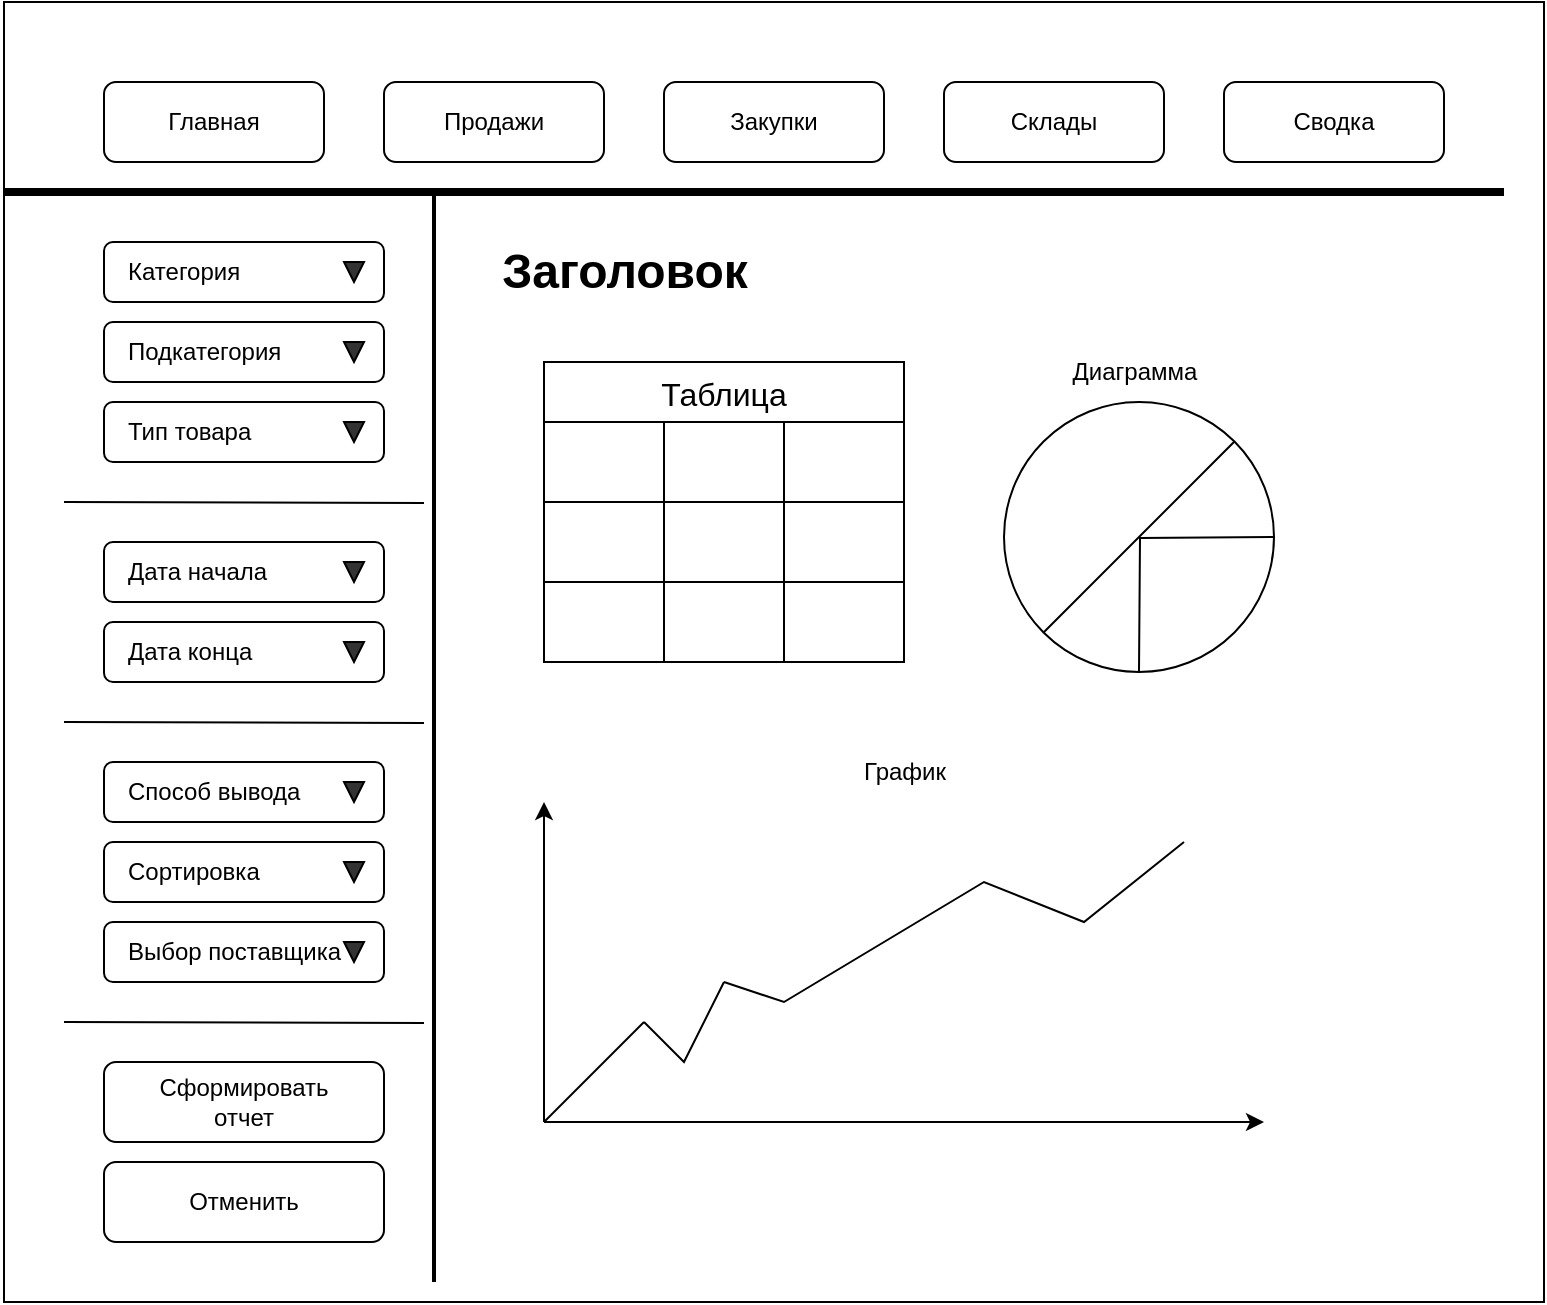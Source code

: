 <mxfile version="22.1.0" type="device">
  <diagram name="Страница — 1" id="ROPlZ8z5xa4U5-IYtggP">
    <mxGraphModel dx="1907" dy="557" grid="1" gridSize="10" guides="1" tooltips="1" connect="1" arrows="1" fold="1" page="1" pageScale="1" pageWidth="827" pageHeight="1169" math="0" shadow="0">
      <root>
        <mxCell id="0" />
        <mxCell id="1" parent="0" />
        <mxCell id="pJbT0rcqU8ZOd1i5hL_L-61" value="" style="rounded=0;whiteSpace=wrap;html=1;" parent="1" vertex="1">
          <mxGeometry x="-30" y="160" width="770" height="650" as="geometry" />
        </mxCell>
        <mxCell id="pJbT0rcqU8ZOd1i5hL_L-1" value="Главная" style="rounded=1;whiteSpace=wrap;html=1;" parent="1" vertex="1">
          <mxGeometry x="20" y="200" width="110" height="40" as="geometry" />
        </mxCell>
        <mxCell id="pJbT0rcqU8ZOd1i5hL_L-2" value="Продажи" style="rounded=1;whiteSpace=wrap;html=1;" parent="1" vertex="1">
          <mxGeometry x="160" y="200" width="110" height="40" as="geometry" />
        </mxCell>
        <mxCell id="pJbT0rcqU8ZOd1i5hL_L-3" value="Закупки" style="rounded=1;whiteSpace=wrap;html=1;" parent="1" vertex="1">
          <mxGeometry x="300" y="200" width="110" height="40" as="geometry" />
        </mxCell>
        <mxCell id="pJbT0rcqU8ZOd1i5hL_L-4" value="Склады" style="rounded=1;whiteSpace=wrap;html=1;" parent="1" vertex="1">
          <mxGeometry x="440" y="200" width="110" height="40" as="geometry" />
        </mxCell>
        <mxCell id="pJbT0rcqU8ZOd1i5hL_L-5" value="Сводка" style="rounded=1;whiteSpace=wrap;html=1;" parent="1" vertex="1">
          <mxGeometry x="580" y="200" width="110" height="40" as="geometry" />
        </mxCell>
        <mxCell id="pJbT0rcqU8ZOd1i5hL_L-8" value="&amp;nbsp; &amp;nbsp;Категория" style="rounded=1;whiteSpace=wrap;html=1;align=left;" parent="1" vertex="1">
          <mxGeometry x="20" y="280" width="140" height="30" as="geometry" />
        </mxCell>
        <mxCell id="pJbT0rcqU8ZOd1i5hL_L-9" value="&amp;nbsp; &amp;nbsp;Подкатегория" style="rounded=1;whiteSpace=wrap;html=1;align=left;" parent="1" vertex="1">
          <mxGeometry x="20" y="320" width="140" height="30" as="geometry" />
        </mxCell>
        <mxCell id="pJbT0rcqU8ZOd1i5hL_L-10" value="&amp;nbsp; &amp;nbsp;Тип товара" style="rounded=1;whiteSpace=wrap;html=1;align=left;" parent="1" vertex="1">
          <mxGeometry x="20" y="360" width="140" height="30" as="geometry" />
        </mxCell>
        <mxCell id="pJbT0rcqU8ZOd1i5hL_L-11" value="" style="verticalLabelPosition=bottom;verticalAlign=top;html=1;shape=mxgraph.basic.acute_triangle;dx=0.5;rotation=-180;fillColor=#333333;" parent="1" vertex="1">
          <mxGeometry x="140" y="290" width="10" height="10" as="geometry" />
        </mxCell>
        <mxCell id="pJbT0rcqU8ZOd1i5hL_L-12" value="" style="verticalLabelPosition=bottom;verticalAlign=top;html=1;shape=mxgraph.basic.acute_triangle;dx=0.5;rotation=-180;fillColor=#333333;" parent="1" vertex="1">
          <mxGeometry x="140" y="330" width="10" height="10" as="geometry" />
        </mxCell>
        <mxCell id="pJbT0rcqU8ZOd1i5hL_L-13" value="" style="verticalLabelPosition=bottom;verticalAlign=top;html=1;shape=mxgraph.basic.acute_triangle;dx=0.5;rotation=-180;fillColor=#333333;" parent="1" vertex="1">
          <mxGeometry x="140" y="370" width="10" height="10" as="geometry" />
        </mxCell>
        <mxCell id="pJbT0rcqU8ZOd1i5hL_L-14" value="" style="line;strokeWidth=4;html=1;perimeter=backbonePerimeter;points=[];outlineConnect=0;" parent="1" vertex="1">
          <mxGeometry x="-30" y="250" width="750" height="10" as="geometry" />
        </mxCell>
        <mxCell id="pJbT0rcqU8ZOd1i5hL_L-16" value="" style="line;strokeWidth=2;direction=south;html=1;" parent="1" vertex="1">
          <mxGeometry x="180" y="255" width="10" height="545" as="geometry" />
        </mxCell>
        <mxCell id="pJbT0rcqU8ZOd1i5hL_L-17" value="" style="endArrow=none;html=1;rounded=0;" parent="1" edge="1">
          <mxGeometry width="50" height="50" relative="1" as="geometry">
            <mxPoint y="410" as="sourcePoint" />
            <mxPoint x="180" y="410.486" as="targetPoint" />
          </mxGeometry>
        </mxCell>
        <mxCell id="pJbT0rcqU8ZOd1i5hL_L-18" value="&amp;nbsp; &amp;nbsp;Дата начала" style="rounded=1;whiteSpace=wrap;html=1;align=left;" parent="1" vertex="1">
          <mxGeometry x="20" y="430" width="140" height="30" as="geometry" />
        </mxCell>
        <mxCell id="pJbT0rcqU8ZOd1i5hL_L-19" value="&amp;nbsp; &amp;nbsp;Дата конца" style="rounded=1;whiteSpace=wrap;html=1;align=left;" parent="1" vertex="1">
          <mxGeometry x="20" y="470" width="140" height="30" as="geometry" />
        </mxCell>
        <mxCell id="pJbT0rcqU8ZOd1i5hL_L-21" value="" style="verticalLabelPosition=bottom;verticalAlign=top;html=1;shape=mxgraph.basic.acute_triangle;dx=0.5;rotation=-180;fillColor=#333333;" parent="1" vertex="1">
          <mxGeometry x="140" y="440" width="10" height="10" as="geometry" />
        </mxCell>
        <mxCell id="pJbT0rcqU8ZOd1i5hL_L-22" value="" style="verticalLabelPosition=bottom;verticalAlign=top;html=1;shape=mxgraph.basic.acute_triangle;dx=0.5;rotation=-180;fillColor=#333333;" parent="1" vertex="1">
          <mxGeometry x="140" y="480" width="10" height="10" as="geometry" />
        </mxCell>
        <mxCell id="pJbT0rcqU8ZOd1i5hL_L-24" value="" style="endArrow=none;html=1;rounded=0;" parent="1" edge="1">
          <mxGeometry width="50" height="50" relative="1" as="geometry">
            <mxPoint y="520" as="sourcePoint" />
            <mxPoint x="180" y="520.486" as="targetPoint" />
          </mxGeometry>
        </mxCell>
        <mxCell id="pJbT0rcqU8ZOd1i5hL_L-26" value="&amp;nbsp; &amp;nbsp;Способ вывода" style="rounded=1;whiteSpace=wrap;html=1;align=left;" parent="1" vertex="1">
          <mxGeometry x="20" y="540" width="140" height="30" as="geometry" />
        </mxCell>
        <mxCell id="pJbT0rcqU8ZOd1i5hL_L-27" value="&amp;nbsp; &amp;nbsp;Сортировка" style="rounded=1;whiteSpace=wrap;html=1;align=left;" parent="1" vertex="1">
          <mxGeometry x="20" y="580" width="140" height="30" as="geometry" />
        </mxCell>
        <mxCell id="pJbT0rcqU8ZOd1i5hL_L-28" value="" style="verticalLabelPosition=bottom;verticalAlign=top;html=1;shape=mxgraph.basic.acute_triangle;dx=0.5;rotation=-180;fillColor=#333333;" parent="1" vertex="1">
          <mxGeometry x="140" y="550" width="10" height="10" as="geometry" />
        </mxCell>
        <mxCell id="pJbT0rcqU8ZOd1i5hL_L-29" value="" style="verticalLabelPosition=bottom;verticalAlign=top;html=1;shape=mxgraph.basic.acute_triangle;dx=0.5;rotation=-180;fillColor=#333333;" parent="1" vertex="1">
          <mxGeometry x="140" y="590" width="10" height="10" as="geometry" />
        </mxCell>
        <mxCell id="pJbT0rcqU8ZOd1i5hL_L-30" value="&amp;nbsp; &amp;nbsp;Выбор поставщика" style="rounded=1;whiteSpace=wrap;html=1;align=left;" parent="1" vertex="1">
          <mxGeometry x="20" y="620" width="140" height="30" as="geometry" />
        </mxCell>
        <mxCell id="pJbT0rcqU8ZOd1i5hL_L-32" value="" style="verticalLabelPosition=bottom;verticalAlign=top;html=1;shape=mxgraph.basic.acute_triangle;dx=0.5;rotation=-180;fillColor=#333333;" parent="1" vertex="1">
          <mxGeometry x="140" y="630" width="10" height="10" as="geometry" />
        </mxCell>
        <mxCell id="pJbT0rcqU8ZOd1i5hL_L-34" value="Сформировать&lt;br&gt;отчет" style="rounded=1;whiteSpace=wrap;html=1;" parent="1" vertex="1">
          <mxGeometry x="20" y="690" width="140" height="40" as="geometry" />
        </mxCell>
        <mxCell id="pJbT0rcqU8ZOd1i5hL_L-35" value="" style="endArrow=none;html=1;rounded=0;" parent="1" edge="1">
          <mxGeometry width="50" height="50" relative="1" as="geometry">
            <mxPoint y="670" as="sourcePoint" />
            <mxPoint x="180" y="670.486" as="targetPoint" />
          </mxGeometry>
        </mxCell>
        <mxCell id="pJbT0rcqU8ZOd1i5hL_L-36" value="Отменить" style="rounded=1;whiteSpace=wrap;html=1;" parent="1" vertex="1">
          <mxGeometry x="20" y="740" width="140" height="40" as="geometry" />
        </mxCell>
        <mxCell id="pJbT0rcqU8ZOd1i5hL_L-37" value="Таблица" style="shape=table;startSize=30;container=1;collapsible=0;childLayout=tableLayout;strokeColor=default;fontSize=16;" parent="1" vertex="1">
          <mxGeometry x="240" y="340" width="180" height="150" as="geometry" />
        </mxCell>
        <mxCell id="pJbT0rcqU8ZOd1i5hL_L-38" value="" style="shape=tableRow;horizontal=0;startSize=0;swimlaneHead=0;swimlaneBody=0;strokeColor=inherit;top=0;left=0;bottom=0;right=0;collapsible=0;dropTarget=0;fillColor=none;points=[[0,0.5],[1,0.5]];portConstraint=eastwest;fontSize=16;" parent="pJbT0rcqU8ZOd1i5hL_L-37" vertex="1">
          <mxGeometry y="30" width="180" height="40" as="geometry" />
        </mxCell>
        <mxCell id="pJbT0rcqU8ZOd1i5hL_L-39" value="" style="shape=partialRectangle;html=1;whiteSpace=wrap;connectable=0;strokeColor=inherit;overflow=hidden;fillColor=none;top=0;left=0;bottom=0;right=0;pointerEvents=1;fontSize=16;" parent="pJbT0rcqU8ZOd1i5hL_L-38" vertex="1">
          <mxGeometry width="60" height="40" as="geometry">
            <mxRectangle width="60" height="40" as="alternateBounds" />
          </mxGeometry>
        </mxCell>
        <mxCell id="pJbT0rcqU8ZOd1i5hL_L-40" value="" style="shape=partialRectangle;html=1;whiteSpace=wrap;connectable=0;strokeColor=inherit;overflow=hidden;fillColor=none;top=0;left=0;bottom=0;right=0;pointerEvents=1;fontSize=16;" parent="pJbT0rcqU8ZOd1i5hL_L-38" vertex="1">
          <mxGeometry x="60" width="60" height="40" as="geometry">
            <mxRectangle width="60" height="40" as="alternateBounds" />
          </mxGeometry>
        </mxCell>
        <mxCell id="pJbT0rcqU8ZOd1i5hL_L-41" value="" style="shape=partialRectangle;html=1;whiteSpace=wrap;connectable=0;strokeColor=inherit;overflow=hidden;fillColor=none;top=0;left=0;bottom=0;right=0;pointerEvents=1;fontSize=16;" parent="pJbT0rcqU8ZOd1i5hL_L-38" vertex="1">
          <mxGeometry x="120" width="60" height="40" as="geometry">
            <mxRectangle width="60" height="40" as="alternateBounds" />
          </mxGeometry>
        </mxCell>
        <mxCell id="pJbT0rcqU8ZOd1i5hL_L-42" value="" style="shape=tableRow;horizontal=0;startSize=0;swimlaneHead=0;swimlaneBody=0;strokeColor=inherit;top=0;left=0;bottom=0;right=0;collapsible=0;dropTarget=0;fillColor=none;points=[[0,0.5],[1,0.5]];portConstraint=eastwest;fontSize=16;" parent="pJbT0rcqU8ZOd1i5hL_L-37" vertex="1">
          <mxGeometry y="70" width="180" height="40" as="geometry" />
        </mxCell>
        <mxCell id="pJbT0rcqU8ZOd1i5hL_L-43" value="" style="shape=partialRectangle;html=1;whiteSpace=wrap;connectable=0;strokeColor=inherit;overflow=hidden;fillColor=none;top=0;left=0;bottom=0;right=0;pointerEvents=1;fontSize=16;" parent="pJbT0rcqU8ZOd1i5hL_L-42" vertex="1">
          <mxGeometry width="60" height="40" as="geometry">
            <mxRectangle width="60" height="40" as="alternateBounds" />
          </mxGeometry>
        </mxCell>
        <mxCell id="pJbT0rcqU8ZOd1i5hL_L-44" value="" style="shape=partialRectangle;html=1;whiteSpace=wrap;connectable=0;strokeColor=inherit;overflow=hidden;fillColor=none;top=0;left=0;bottom=0;right=0;pointerEvents=1;fontSize=16;" parent="pJbT0rcqU8ZOd1i5hL_L-42" vertex="1">
          <mxGeometry x="60" width="60" height="40" as="geometry">
            <mxRectangle width="60" height="40" as="alternateBounds" />
          </mxGeometry>
        </mxCell>
        <mxCell id="pJbT0rcqU8ZOd1i5hL_L-45" value="" style="shape=partialRectangle;html=1;whiteSpace=wrap;connectable=0;strokeColor=inherit;overflow=hidden;fillColor=none;top=0;left=0;bottom=0;right=0;pointerEvents=1;fontSize=16;" parent="pJbT0rcqU8ZOd1i5hL_L-42" vertex="1">
          <mxGeometry x="120" width="60" height="40" as="geometry">
            <mxRectangle width="60" height="40" as="alternateBounds" />
          </mxGeometry>
        </mxCell>
        <mxCell id="pJbT0rcqU8ZOd1i5hL_L-46" value="" style="shape=tableRow;horizontal=0;startSize=0;swimlaneHead=0;swimlaneBody=0;strokeColor=inherit;top=0;left=0;bottom=0;right=0;collapsible=0;dropTarget=0;fillColor=none;points=[[0,0.5],[1,0.5]];portConstraint=eastwest;fontSize=16;" parent="pJbT0rcqU8ZOd1i5hL_L-37" vertex="1">
          <mxGeometry y="110" width="180" height="40" as="geometry" />
        </mxCell>
        <mxCell id="pJbT0rcqU8ZOd1i5hL_L-47" value="" style="shape=partialRectangle;html=1;whiteSpace=wrap;connectable=0;strokeColor=inherit;overflow=hidden;fillColor=none;top=0;left=0;bottom=0;right=0;pointerEvents=1;fontSize=16;" parent="pJbT0rcqU8ZOd1i5hL_L-46" vertex="1">
          <mxGeometry width="60" height="40" as="geometry">
            <mxRectangle width="60" height="40" as="alternateBounds" />
          </mxGeometry>
        </mxCell>
        <mxCell id="pJbT0rcqU8ZOd1i5hL_L-48" value="" style="shape=partialRectangle;html=1;whiteSpace=wrap;connectable=0;strokeColor=inherit;overflow=hidden;fillColor=none;top=0;left=0;bottom=0;right=0;pointerEvents=1;fontSize=16;" parent="pJbT0rcqU8ZOd1i5hL_L-46" vertex="1">
          <mxGeometry x="60" width="60" height="40" as="geometry">
            <mxRectangle width="60" height="40" as="alternateBounds" />
          </mxGeometry>
        </mxCell>
        <mxCell id="pJbT0rcqU8ZOd1i5hL_L-49" value="" style="shape=partialRectangle;html=1;whiteSpace=wrap;connectable=0;strokeColor=inherit;overflow=hidden;fillColor=none;top=0;left=0;bottom=0;right=0;pointerEvents=1;fontSize=16;" parent="pJbT0rcqU8ZOd1i5hL_L-46" vertex="1">
          <mxGeometry x="120" width="60" height="40" as="geometry">
            <mxRectangle width="60" height="40" as="alternateBounds" />
          </mxGeometry>
        </mxCell>
        <mxCell id="pJbT0rcqU8ZOd1i5hL_L-50" value="Заголовок" style="text;strokeColor=none;fillColor=none;html=1;fontSize=24;fontStyle=1;verticalAlign=middle;align=center;" parent="1" vertex="1">
          <mxGeometry x="230" y="275" width="100" height="40" as="geometry" />
        </mxCell>
        <mxCell id="pJbT0rcqU8ZOd1i5hL_L-51" value="" style="ellipse;whiteSpace=wrap;html=1;aspect=fixed;" parent="1" vertex="1">
          <mxGeometry x="470" y="360" width="135" height="135" as="geometry" />
        </mxCell>
        <mxCell id="pJbT0rcqU8ZOd1i5hL_L-52" value="" style="endArrow=none;html=1;rounded=0;entryX=1;entryY=0;entryDx=0;entryDy=0;exitX=0;exitY=1;exitDx=0;exitDy=0;" parent="1" source="pJbT0rcqU8ZOd1i5hL_L-51" target="pJbT0rcqU8ZOd1i5hL_L-51" edge="1">
          <mxGeometry width="50" height="50" relative="1" as="geometry">
            <mxPoint x="520" y="450" as="sourcePoint" />
            <mxPoint x="570" y="400" as="targetPoint" />
          </mxGeometry>
        </mxCell>
        <mxCell id="pJbT0rcqU8ZOd1i5hL_L-53" value="" style="endArrow=none;html=1;rounded=0;entryX=1;entryY=0.5;entryDx=0;entryDy=0;exitX=0.5;exitY=1;exitDx=0;exitDy=0;" parent="1" source="pJbT0rcqU8ZOd1i5hL_L-51" target="pJbT0rcqU8ZOd1i5hL_L-51" edge="1">
          <mxGeometry width="50" height="50" relative="1" as="geometry">
            <mxPoint x="503" y="482" as="sourcePoint" />
            <mxPoint x="617" y="368" as="targetPoint" />
            <Array as="points">
              <mxPoint x="538" y="428" />
            </Array>
          </mxGeometry>
        </mxCell>
        <mxCell id="pJbT0rcqU8ZOd1i5hL_L-56" value="" style="endArrow=classic;html=1;rounded=0;" parent="1" edge="1">
          <mxGeometry width="50" height="50" relative="1" as="geometry">
            <mxPoint x="240" y="720" as="sourcePoint" />
            <mxPoint x="240" y="560" as="targetPoint" />
          </mxGeometry>
        </mxCell>
        <mxCell id="pJbT0rcqU8ZOd1i5hL_L-57" value="" style="endArrow=classic;html=1;rounded=0;" parent="1" edge="1">
          <mxGeometry width="50" height="50" relative="1" as="geometry">
            <mxPoint x="240" y="720" as="sourcePoint" />
            <mxPoint x="600" y="720" as="targetPoint" />
          </mxGeometry>
        </mxCell>
        <mxCell id="pJbT0rcqU8ZOd1i5hL_L-58" value="" style="endArrow=none;html=1;rounded=0;" parent="1" edge="1">
          <mxGeometry width="50" height="50" relative="1" as="geometry">
            <mxPoint x="240" y="720" as="sourcePoint" />
            <mxPoint x="290" y="670" as="targetPoint" />
          </mxGeometry>
        </mxCell>
        <mxCell id="pJbT0rcqU8ZOd1i5hL_L-59" value="" style="endArrow=none;html=1;rounded=0;" parent="1" edge="1">
          <mxGeometry width="50" height="50" relative="1" as="geometry">
            <mxPoint x="290" y="670" as="sourcePoint" />
            <mxPoint x="330" y="650" as="targetPoint" />
            <Array as="points">
              <mxPoint x="310" y="690" />
            </Array>
          </mxGeometry>
        </mxCell>
        <mxCell id="pJbT0rcqU8ZOd1i5hL_L-60" value="" style="endArrow=none;html=1;rounded=0;" parent="1" edge="1">
          <mxGeometry width="50" height="50" relative="1" as="geometry">
            <mxPoint x="330" y="650" as="sourcePoint" />
            <mxPoint x="560" y="580" as="targetPoint" />
            <Array as="points">
              <mxPoint x="360" y="660" />
              <mxPoint x="460" y="600" />
              <mxPoint x="510" y="620" />
            </Array>
          </mxGeometry>
        </mxCell>
        <mxCell id="CYq1WdfeVTDW7Ns_vjNx-1" value="Диаграмма" style="text;html=1;align=center;verticalAlign=middle;resizable=0;points=[];autosize=1;strokeColor=none;fillColor=none;" vertex="1" parent="1">
          <mxGeometry x="490" y="330" width="90" height="30" as="geometry" />
        </mxCell>
        <mxCell id="CYq1WdfeVTDW7Ns_vjNx-2" value="График" style="text;html=1;align=center;verticalAlign=middle;resizable=0;points=[];autosize=1;strokeColor=none;fillColor=none;" vertex="1" parent="1">
          <mxGeometry x="390" y="530" width="60" height="30" as="geometry" />
        </mxCell>
      </root>
    </mxGraphModel>
  </diagram>
</mxfile>
